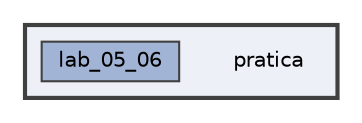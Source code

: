 digraph "pratica"
{
 // LATEX_PDF_SIZE
  bgcolor="transparent";
  edge [fontname=Helvetica,fontsize=10,labelfontname=Helvetica,labelfontsize=10];
  node [fontname=Helvetica,fontsize=10,shape=box,height=0.2,width=0.4];
  compound=true
  subgraph clusterdir_400a30937f51aca1d7ea428956ed2a0c {
    graph [ bgcolor="#edf0f7", pencolor="grey25", label="", fontname=Helvetica,fontsize=10 style="filled,bold", URL="dir_400a30937f51aca1d7ea428956ed2a0c.html",tooltip=""]
    dir_400a30937f51aca1d7ea428956ed2a0c [shape=plaintext, label="pratica"];
  dir_a66691943daea896bb673c91514d19be [label="lab_05_06", fillcolor="#a2b4d6", color="grey25", style="filled", URL="dir_a66691943daea896bb673c91514d19be.html",tooltip=""];
  }
}

